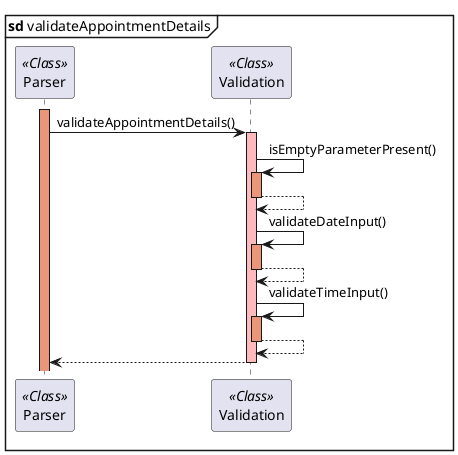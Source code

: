 @startuml
mainframe **sd** validateAppointmentDetails
participant Parser as Parser << Class >>
participant Validation as Validation << Class >>


activate Parser  #DarkSalmon
Parser -> Validation : validateAppointmentDetails()
activate Validation #FFBBBB

Validation -> Validation : isEmptyParameterPresent()
activate Validation  #DarkSalmon
Validation --> Validation :
deactivate Validation  #DarkSalmon

Validation -> Validation : validateDateInput()
activate Validation  #DarkSalmon
Validation --> Validation : 
deactivate Validation  #DarkSalmon

Validation -> Validation : validateTimeInput()
activate Validation  #DarkSalmon
Validation --> Validation : 
deactivate Validation  #DarkSalmon

Validation --> Parser:
deactivate Validation #FFBBBB
@enduml